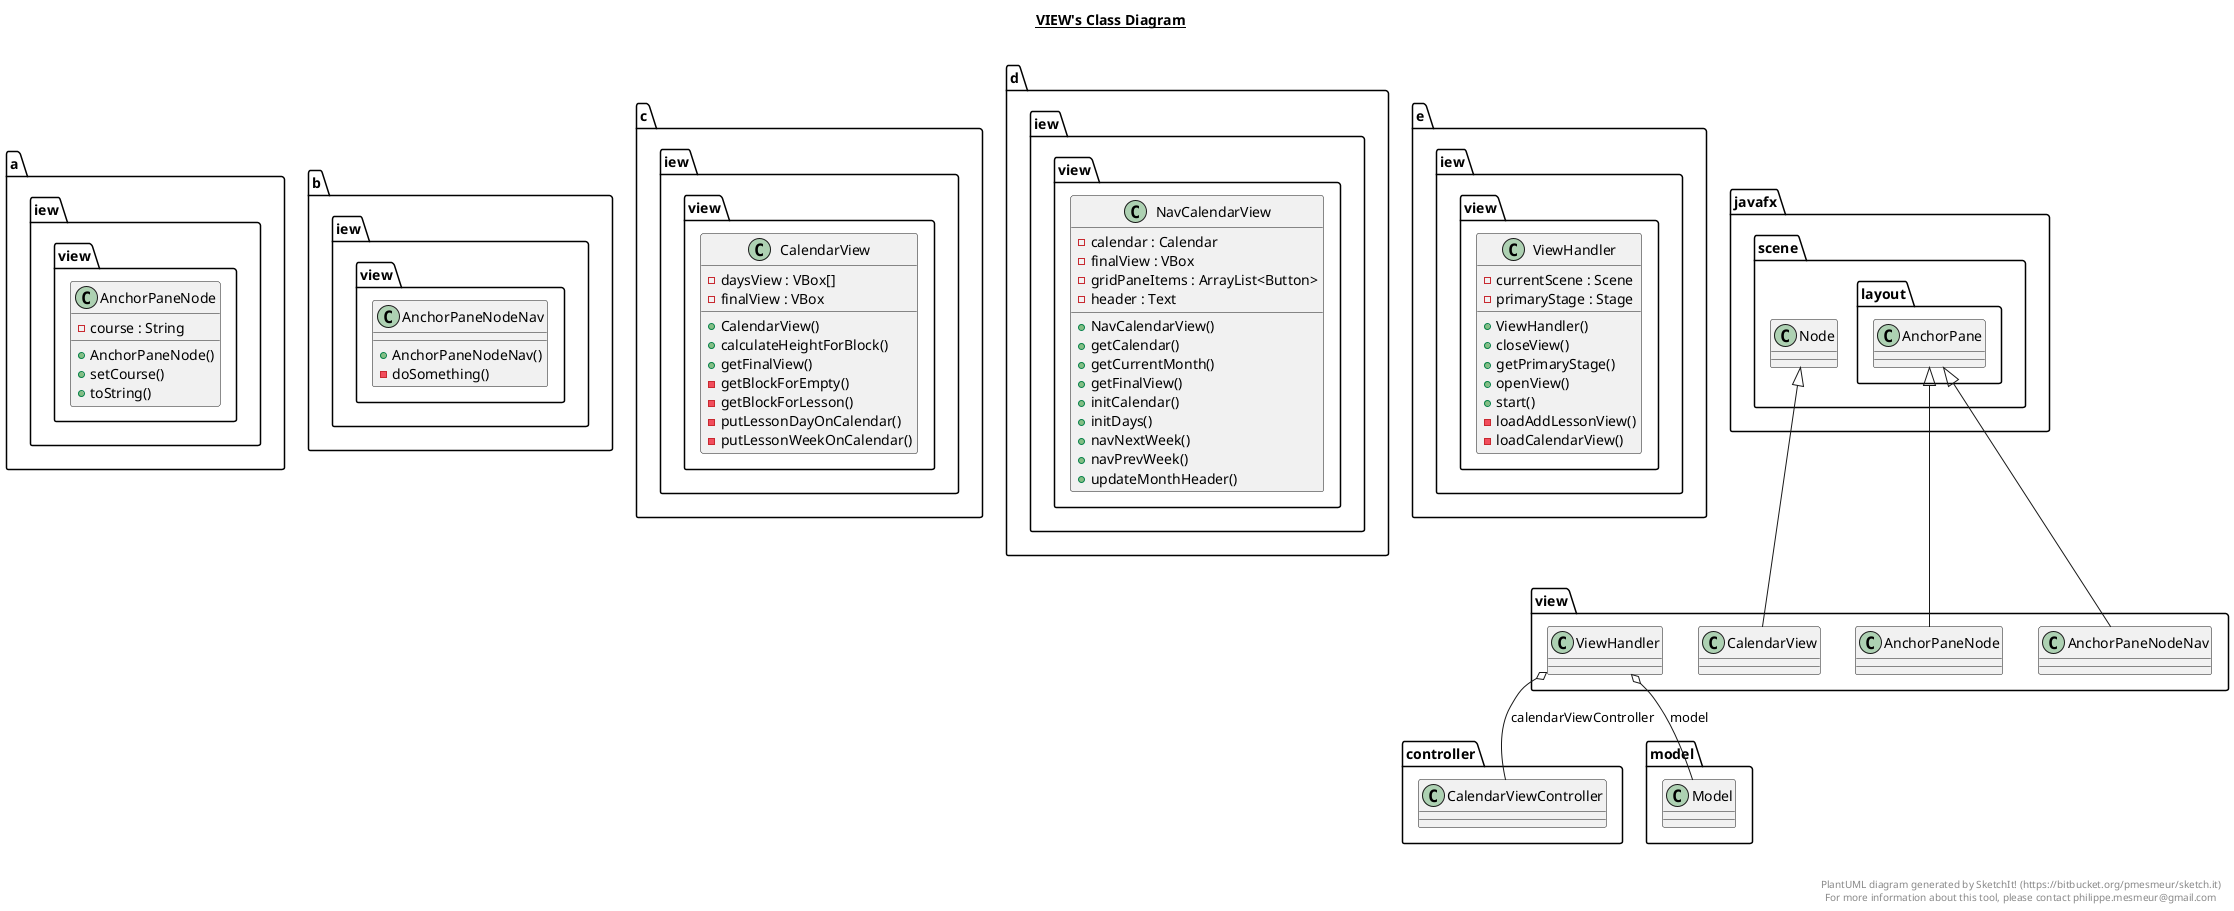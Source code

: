 @startuml

title __VIEW's Class Diagram__\n

  namespace a {
    namespace iew {
      class view.AnchorPaneNode {
          - course : String
          + AnchorPaneNode()
          + setCourse()
          + toString()
      }
    }
  }
  

  namespace b {
    namespace iew {
      class view.AnchorPaneNodeNav {
          + AnchorPaneNodeNav()
          - doSomething()
      }
    }
  }
  

  namespace c  {
    namespace iew {
      class view.CalendarView {
          - daysView : VBox[]
          - finalView : VBox
          + CalendarView()
          + calculateHeightForBlock()
          + getFinalView()
          - getBlockForEmpty()
          - getBlockForLesson()
          - putLessonDayOnCalendar()
          - putLessonWeekOnCalendar()
      }
    }
  }
  

  namespace d {
    namespace iew {
      class view.NavCalendarView {
          - calendar : Calendar
          - finalView : VBox
          - gridPaneItems : ArrayList<Button>
          - header : Text
          + NavCalendarView()
          + getCalendar()
          + getCurrentMonth()
          + getFinalView()
          + initCalendar()
          + initDays()
          + navNextWeek()
          + navPrevWeek()
          + updateMonthHeader()
      }
    }
  }
  

  namespace e {
    namespace iew {
      class view.ViewHandler {
          - currentScene : Scene
          - primaryStage : Stage
          + ViewHandler()
          + closeView()
          + getPrimaryStage()
          + openView()
          + start()
          - loadAddLessonView()
          - loadCalendarView()
      }
    }
  }
  

  view.AnchorPaneNode -up-|> javafx.scene.layout.AnchorPane
  view.AnchorPaneNodeNav -up-|> javafx.scene.layout.AnchorPane
  view.CalendarView -up-|> javafx.scene.Node
  view.ViewHandler o-- controller.CalendarViewController : calendarViewController
  view.ViewHandler o-- model.Model : model


right footer


PlantUML diagram generated by SketchIt! (https://bitbucket.org/pmesmeur/sketch.it)
For more information about this tool, please contact philippe.mesmeur@gmail.com
endfooter

@enduml
